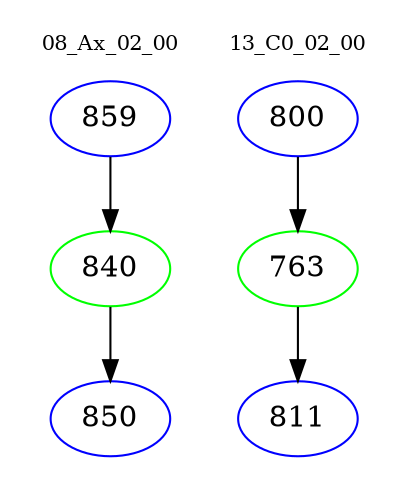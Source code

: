 digraph{
subgraph cluster_0 {
color = white
label = "08_Ax_02_00";
fontsize=10;
T0_859 [label="859", color="blue"]
T0_859 -> T0_840 [color="black"]
T0_840 [label="840", color="green"]
T0_840 -> T0_850 [color="black"]
T0_850 [label="850", color="blue"]
}
subgraph cluster_1 {
color = white
label = "13_C0_02_00";
fontsize=10;
T1_800 [label="800", color="blue"]
T1_800 -> T1_763 [color="black"]
T1_763 [label="763", color="green"]
T1_763 -> T1_811 [color="black"]
T1_811 [label="811", color="blue"]
}
}
